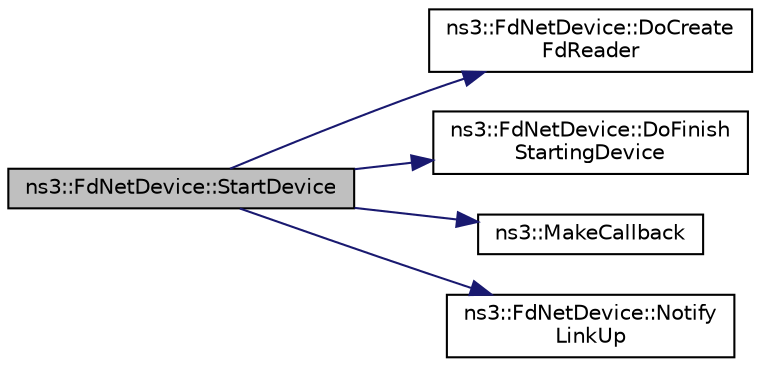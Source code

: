digraph "ns3::FdNetDevice::StartDevice"
{
 // LATEX_PDF_SIZE
  edge [fontname="Helvetica",fontsize="10",labelfontname="Helvetica",labelfontsize="10"];
  node [fontname="Helvetica",fontsize="10",shape=record];
  rankdir="LR";
  Node1 [label="ns3::FdNetDevice::StartDevice",height=0.2,width=0.4,color="black", fillcolor="grey75", style="filled", fontcolor="black",tooltip="Spin up the device."];
  Node1 -> Node2 [color="midnightblue",fontsize="10",style="solid",fontname="Helvetica"];
  Node2 [label="ns3::FdNetDevice::DoCreate\lFdReader",height=0.2,width=0.4,color="black", fillcolor="white", style="filled",URL="$classns3_1_1_fd_net_device.html#a9664b9a5217599663e0893d3b7f9f0da",tooltip="Create the FdReader object."];
  Node1 -> Node3 [color="midnightblue",fontsize="10",style="solid",fontname="Helvetica"];
  Node3 [label="ns3::FdNetDevice::DoFinish\lStartingDevice",height=0.2,width=0.4,color="black", fillcolor="white", style="filled",URL="$classns3_1_1_fd_net_device.html#ad6815af9542bf4a9fdd7bb10dc3a158a",tooltip="Complete additional actions, if any, to spin up down the device."];
  Node1 -> Node4 [color="midnightblue",fontsize="10",style="solid",fontname="Helvetica"];
  Node4 [label="ns3::MakeCallback",height=0.2,width=0.4,color="black", fillcolor="white", style="filled",URL="$namespacens3.html#af1dde3c04374147fca0cfe3b0766d664",tooltip="Build Callbacks for class method members which take varying numbers of arguments and potentially retu..."];
  Node1 -> Node5 [color="midnightblue",fontsize="10",style="solid",fontname="Helvetica"];
  Node5 [label="ns3::FdNetDevice::Notify\lLinkUp",height=0.2,width=0.4,color="black", fillcolor="white", style="filled",URL="$classns3_1_1_fd_net_device.html#a5e53758ee0fae578ad7e759b29193ea8",tooltip="Notify that the link is up and ready."];
}
